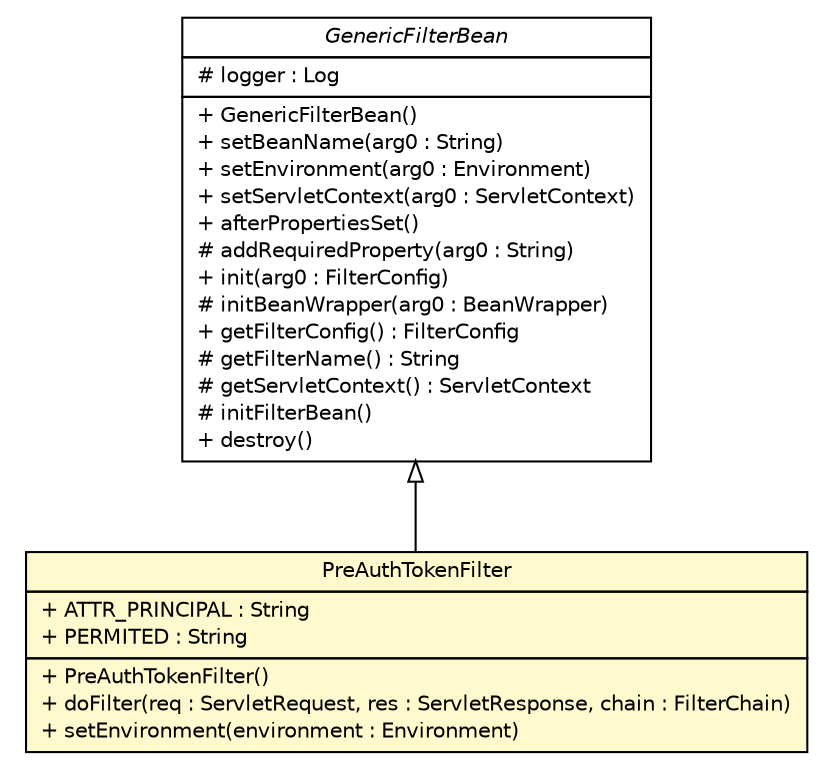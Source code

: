 #!/usr/local/bin/dot
#
# Class diagram 
# Generated by UMLGraph version R5_6-24-gf6e263 (http://www.umlgraph.org/)
#

digraph G {
	edge [fontname="Helvetica",fontsize=10,labelfontname="Helvetica",labelfontsize=10];
	node [fontname="Helvetica",fontsize=10,shape=plaintext];
	nodesep=0.25;
	ranksep=0.5;
	// com.yirendai.oss.lib.security.internal.preauth.PreAuthTokenFilter
	c2754 [label=<<table title="com.yirendai.oss.lib.security.internal.preauth.PreAuthTokenFilter" border="0" cellborder="1" cellspacing="0" cellpadding="2" port="p" bgcolor="lemonChiffon" href="./PreAuthTokenFilter.html">
		<tr><td><table border="0" cellspacing="0" cellpadding="1">
<tr><td align="center" balign="center"> PreAuthTokenFilter </td></tr>
		</table></td></tr>
		<tr><td><table border="0" cellspacing="0" cellpadding="1">
<tr><td align="left" balign="left"> + ATTR_PRINCIPAL : String </td></tr>
<tr><td align="left" balign="left"> + PERMITED : String </td></tr>
		</table></td></tr>
		<tr><td><table border="0" cellspacing="0" cellpadding="1">
<tr><td align="left" balign="left"> + PreAuthTokenFilter() </td></tr>
<tr><td align="left" balign="left"> + doFilter(req : ServletRequest, res : ServletResponse, chain : FilterChain) </td></tr>
<tr><td align="left" balign="left"> + setEnvironment(environment : Environment) </td></tr>
		</table></td></tr>
		</table>>, URL="./PreAuthTokenFilter.html", fontname="Helvetica", fontcolor="black", fontsize=10.0];
	//com.yirendai.oss.lib.security.internal.preauth.PreAuthTokenFilter extends org.springframework.web.filter.GenericFilterBean
	c2760:p -> c2754:p [dir=back,arrowtail=empty];
	// org.springframework.web.filter.GenericFilterBean
	c2760 [label=<<table title="org.springframework.web.filter.GenericFilterBean" border="0" cellborder="1" cellspacing="0" cellpadding="2" port="p" href="http://java.sun.com/j2se/1.4.2/docs/api/org/springframework/web/filter/GenericFilterBean.html">
		<tr><td><table border="0" cellspacing="0" cellpadding="1">
<tr><td align="center" balign="center"><font face="Helvetica-Oblique"> GenericFilterBean </font></td></tr>
		</table></td></tr>
		<tr><td><table border="0" cellspacing="0" cellpadding="1">
<tr><td align="left" balign="left"> # logger : Log </td></tr>
		</table></td></tr>
		<tr><td><table border="0" cellspacing="0" cellpadding="1">
<tr><td align="left" balign="left"> + GenericFilterBean() </td></tr>
<tr><td align="left" balign="left"> + setBeanName(arg0 : String) </td></tr>
<tr><td align="left" balign="left"> + setEnvironment(arg0 : Environment) </td></tr>
<tr><td align="left" balign="left"> + setServletContext(arg0 : ServletContext) </td></tr>
<tr><td align="left" balign="left"> + afterPropertiesSet() </td></tr>
<tr><td align="left" balign="left"> # addRequiredProperty(arg0 : String) </td></tr>
<tr><td align="left" balign="left"> + init(arg0 : FilterConfig) </td></tr>
<tr><td align="left" balign="left"> # initBeanWrapper(arg0 : BeanWrapper) </td></tr>
<tr><td align="left" balign="left"> + getFilterConfig() : FilterConfig </td></tr>
<tr><td align="left" balign="left"> # getFilterName() : String </td></tr>
<tr><td align="left" balign="left"> # getServletContext() : ServletContext </td></tr>
<tr><td align="left" balign="left"> # initFilterBean() </td></tr>
<tr><td align="left" balign="left"> + destroy() </td></tr>
		</table></td></tr>
		</table>>, URL="http://java.sun.com/j2se/1.4.2/docs/api/org/springframework/web/filter/GenericFilterBean.html", fontname="Helvetica", fontcolor="black", fontsize=10.0];
}

